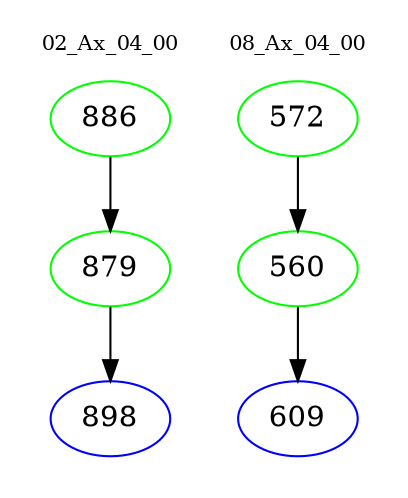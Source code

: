 digraph{
subgraph cluster_0 {
color = white
label = "02_Ax_04_00";
fontsize=10;
T0_886 [label="886", color="green"]
T0_886 -> T0_879 [color="black"]
T0_879 [label="879", color="green"]
T0_879 -> T0_898 [color="black"]
T0_898 [label="898", color="blue"]
}
subgraph cluster_1 {
color = white
label = "08_Ax_04_00";
fontsize=10;
T1_572 [label="572", color="green"]
T1_572 -> T1_560 [color="black"]
T1_560 [label="560", color="green"]
T1_560 -> T1_609 [color="black"]
T1_609 [label="609", color="blue"]
}
}
